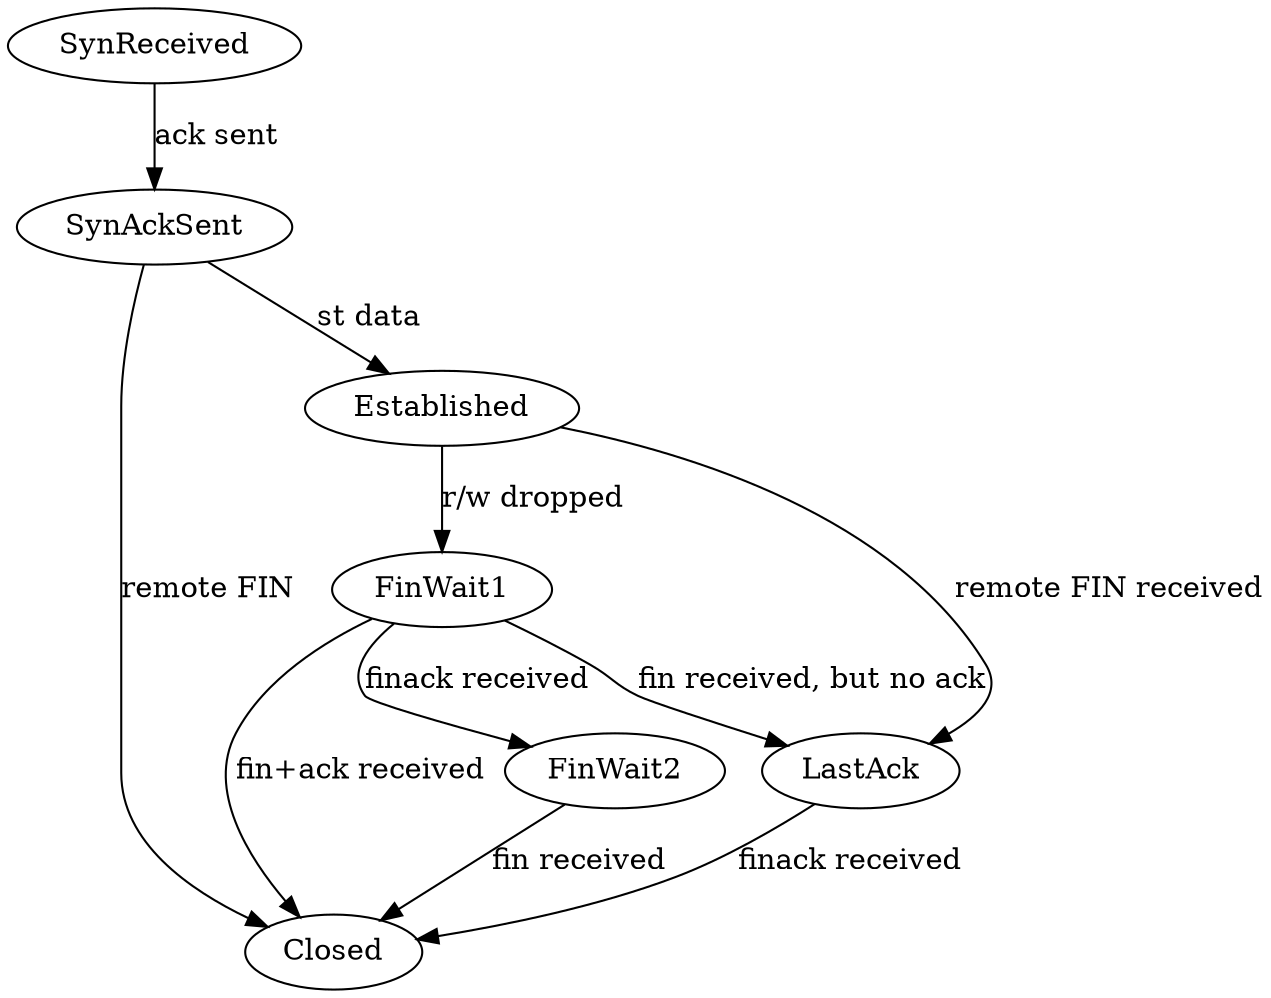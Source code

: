 digraph uTP_state_machine {
    rankdir = TD;
    node [shape = ellipse;];
    
    SynReceived;
    SynAckSent;
    Established;
    FinWait1;
    FinWait2;
    LastAck;
    Closed;
    
    SynReceived -> SynAckSent [label = "ack sent";];
    SynAckSent -> Established [label = "st data";];
    SynAckSent -> Closed [label = "remote FIN";];
    
    Established -> FinWait1 [label = "r/w dropped";];
    FinWait1 -> FinWait2 [label = "finack received";];
    FinWait1 -> LastAck [label = "fin received, but no ack";];
    FinWait1 -> Closed [label = "fin+ack received";];
    FinWait2 -> Closed [label = "fin received";];
    
    Established -> LastAck [label = "remote FIN received";];
    LastAck -> Closed [label = "finack received";];
}
